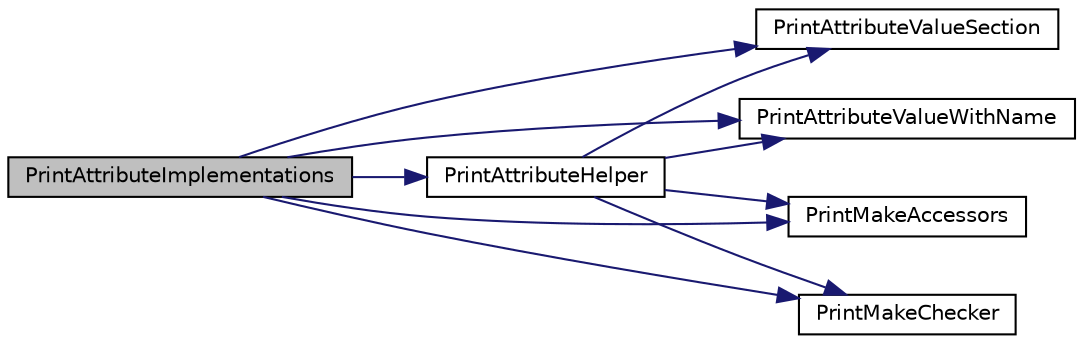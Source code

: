 digraph "PrintAttributeImplementations"
{
 // LATEX_PDF_SIZE
  edge [fontname="Helvetica",fontsize="10",labelfontname="Helvetica",labelfontsize="10"];
  node [fontname="Helvetica",fontsize="10",shape=record];
  rankdir="LR";
  Node1 [label="PrintAttributeImplementations",height=0.2,width=0.4,color="black", fillcolor="grey75", style="filled", fontcolor="black",tooltip="Print documentation for Attribute implementations."];
  Node1 -> Node2 [color="midnightblue",fontsize="10",style="solid",fontname="Helvetica"];
  Node2 [label="PrintAttributeHelper",height=0.2,width=0.4,color="black", fillcolor="white", style="filled",URL="$print-introspected-doxygen_8cc.html#a48f2295ab01c70e098c9003cc7a63638",tooltip="Print documentation corresponding to use of the ATTRIBUTE_HELPER_HEADER macro or ATTRIBUTE_VALUE_DEFI..."];
  Node2 -> Node3 [color="midnightblue",fontsize="10",style="solid",fontname="Helvetica"];
  Node3 [label="PrintAttributeValueSection",height=0.2,width=0.4,color="black", fillcolor="white", style="filled",URL="$print-introspected-doxygen_8cc.html#af597e8ded34edb0849e5034dd4485fd4",tooltip="Print the section definition for an AttributeValue."];
  Node2 -> Node4 [color="midnightblue",fontsize="10",style="solid",fontname="Helvetica"];
  Node4 [label="PrintAttributeValueWithName",height=0.2,width=0.4,color="black", fillcolor="white", style="filled",URL="$print-introspected-doxygen_8cc.html#a7af4b9a6c9d9ff16d85810ea4dd64c3e",tooltip="Print the AttributeValue documentation for a class."];
  Node2 -> Node5 [color="midnightblue",fontsize="10",style="solid",fontname="Helvetica"];
  Node5 [label="PrintMakeAccessors",height=0.2,width=0.4,color="black", fillcolor="white", style="filled",URL="$print-introspected-doxygen_8cc.html#a138455714aba97c7859e9fc3d767ade0",tooltip="Print the AttributeValue MakeAccessor documentation for a class."];
  Node2 -> Node6 [color="midnightblue",fontsize="10",style="solid",fontname="Helvetica"];
  Node6 [label="PrintMakeChecker",height=0.2,width=0.4,color="black", fillcolor="white", style="filled",URL="$print-introspected-doxygen_8cc.html#ae7f4e2d6872f9f5c9cf8a2960a63a8d4",tooltip="Print the AttributeValue MakeChecker documentation for a class."];
  Node1 -> Node3 [color="midnightblue",fontsize="10",style="solid",fontname="Helvetica"];
  Node1 -> Node4 [color="midnightblue",fontsize="10",style="solid",fontname="Helvetica"];
  Node1 -> Node5 [color="midnightblue",fontsize="10",style="solid",fontname="Helvetica"];
  Node1 -> Node6 [color="midnightblue",fontsize="10",style="solid",fontname="Helvetica"];
}
